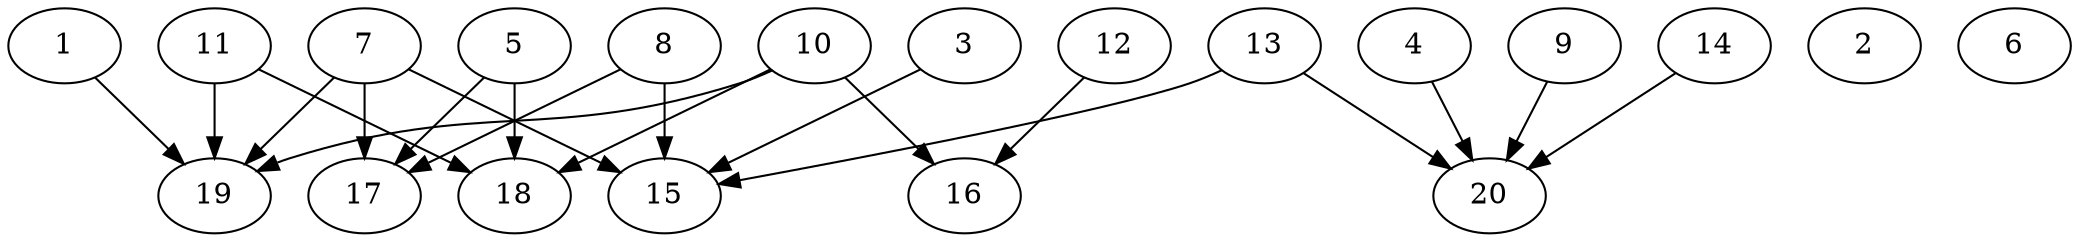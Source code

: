 // DAG automatically generated by daggen at Sat Jul 27 15:39:05 2019
// ./daggen --dot -n 20 --ccr 0.4 --fat 0.8 --regular 0.5 --density 0.4 --mindata 5242880 --maxdata 52428800 
digraph G {
  1 [size="42268160", alpha="0.17", expect_size="16907264"] 
  1 -> 19 [size ="16907264"]
  2 [size="88778240", alpha="0.05", expect_size="35511296"] 
  3 [size="30056960", alpha="0.15", expect_size="12022784"] 
  3 -> 15 [size ="12022784"]
  4 [size="88514560", alpha="0.17", expect_size="35405824"] 
  4 -> 20 [size ="35405824"]
  5 [size="39562240", alpha="0.08", expect_size="15824896"] 
  5 -> 17 [size ="15824896"]
  5 -> 18 [size ="15824896"]
  6 [size="44177920", alpha="0.00", expect_size="17671168"] 
  7 [size="66769920", alpha="0.16", expect_size="26707968"] 
  7 -> 15 [size ="26707968"]
  7 -> 17 [size ="26707968"]
  7 -> 19 [size ="26707968"]
  8 [size="71278080", alpha="0.15", expect_size="28511232"] 
  8 -> 15 [size ="28511232"]
  8 -> 17 [size ="28511232"]
  9 [size="124359680", alpha="0.04", expect_size="49743872"] 
  9 -> 20 [size ="49743872"]
  10 [size="107484160", alpha="0.04", expect_size="42993664"] 
  10 -> 16 [size ="42993664"]
  10 -> 18 [size ="42993664"]
  10 -> 19 [size ="42993664"]
  11 [size="94819840", alpha="0.17", expect_size="37927936"] 
  11 -> 18 [size ="37927936"]
  11 -> 19 [size ="37927936"]
  12 [size="77296640", alpha="0.20", expect_size="30918656"] 
  12 -> 16 [size ="30918656"]
  13 [size="104911360", alpha="0.12", expect_size="41964544"] 
  13 -> 15 [size ="41964544"]
  13 -> 20 [size ="41964544"]
  14 [size="75458560", alpha="0.12", expect_size="30183424"] 
  14 -> 20 [size ="30183424"]
  15 [size="58129920", alpha="0.19", expect_size="23251968"] 
  16 [size="107335680", alpha="0.12", expect_size="42934272"] 
  17 [size="107724800", alpha="0.06", expect_size="43089920"] 
  18 [size="85381120", alpha="0.01", expect_size="34152448"] 
  19 [size="54812160", alpha="0.04", expect_size="21924864"] 
  20 [size="77470720", alpha="0.05", expect_size="30988288"] 
}
